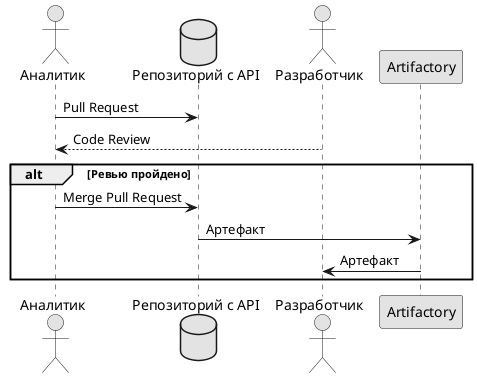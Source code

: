 @startuml
skinparam monochrome true
actor Аналитик as analyst
database "Репозиторий с API" as repo
actor Разработчик as dev
participant Artifactory as nexus

analyst -> repo: Pull Request
dev --> analyst: Code Review
alt Ревью пройдено
analyst -> repo: Merge Pull Request
repo -> nexus: Артефакт
nexus -> dev: Артефакт
end
@enduml